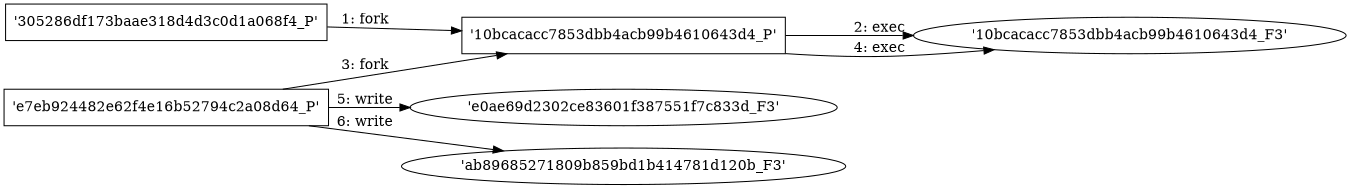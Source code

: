 digraph "D:\Learning\Paper\apt\基于CTI的攻击预警\Dataset\攻击图\ASGfromALLCTI\The 0-day That Wasn't Dissecting A Highly Obfuscated PDF Attack.dot" {
rankdir="LR"
size="9"
fixedsize="false"
splines="true"
nodesep=0.3
ranksep=0
fontsize=10
overlap="scalexy"
engine= "neato"
	"'305286df173baae318d4d3c0d1a068f4_P'" [node_type=Process shape=box]
	"'10bcacacc7853dbb4acb99b4610643d4_P'" [node_type=Process shape=box]
	"'305286df173baae318d4d3c0d1a068f4_P'" -> "'10bcacacc7853dbb4acb99b4610643d4_P'" [label="1: fork"]
	"'10bcacacc7853dbb4acb99b4610643d4_P'" [node_type=Process shape=box]
	"'10bcacacc7853dbb4acb99b4610643d4_F3'" [node_type=File shape=ellipse]
	"'10bcacacc7853dbb4acb99b4610643d4_P'" -> "'10bcacacc7853dbb4acb99b4610643d4_F3'" [label="2: exec"]
	"'e7eb924482e62f4e16b52794c2a08d64_P'" [node_type=Process shape=box]
	"'10bcacacc7853dbb4acb99b4610643d4_P'" [node_type=Process shape=box]
	"'e7eb924482e62f4e16b52794c2a08d64_P'" -> "'10bcacacc7853dbb4acb99b4610643d4_P'" [label="3: fork"]
	"'10bcacacc7853dbb4acb99b4610643d4_P'" [node_type=Process shape=box]
	"'10bcacacc7853dbb4acb99b4610643d4_F3'" [node_type=File shape=ellipse]
	"'10bcacacc7853dbb4acb99b4610643d4_P'" -> "'10bcacacc7853dbb4acb99b4610643d4_F3'" [label="4: exec"]
	"'e0ae69d2302ce83601f387551f7c833d_F3'" [node_type=file shape=ellipse]
	"'e7eb924482e62f4e16b52794c2a08d64_P'" [node_type=Process shape=box]
	"'e7eb924482e62f4e16b52794c2a08d64_P'" -> "'e0ae69d2302ce83601f387551f7c833d_F3'" [label="5: write"]
	"'ab89685271809b859bd1b414781d120b_F3'" [node_type=file shape=ellipse]
	"'e7eb924482e62f4e16b52794c2a08d64_P'" [node_type=Process shape=box]
	"'e7eb924482e62f4e16b52794c2a08d64_P'" -> "'ab89685271809b859bd1b414781d120b_F3'" [label="6: write"]
}
